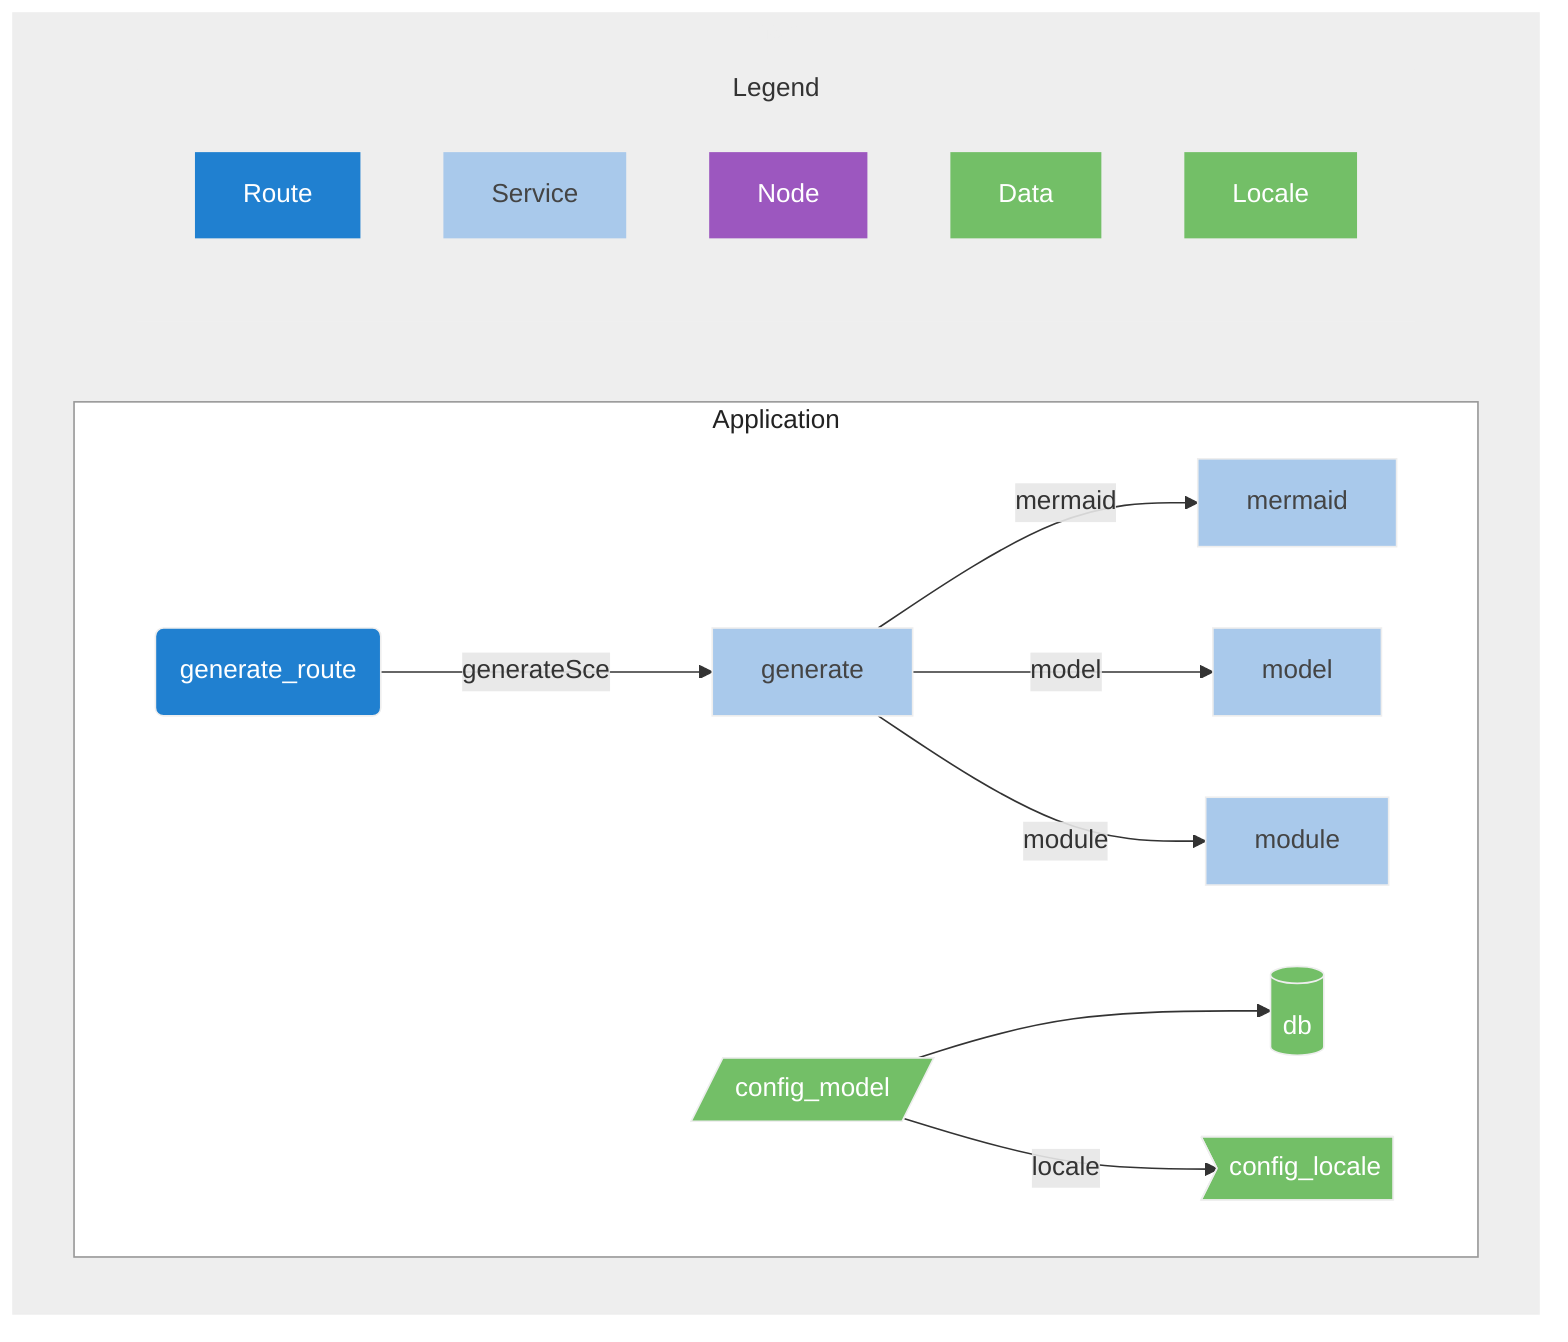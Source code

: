 graph LR;
subgraph main
    direction LR;

    subgraph Application
        direction LR;
        classDef nodeCls fill:#9C57BF,stroke:#eee,color:#fff
        classDef routeCls fill:#2080D0,stroke:#eee,color:#fff
        classDef nodCls fill:#9C57BF,stroke:#eee,color:#fff
        classDef serviceCls fill:#A9C9EB,stroke:#eee,color:#444
        classDef dataCls fill:#73BF67,stroke:#eee,color:#fff        
        classDef localeCls fill:#73BF67,stroke:#eee,color:#fff        
    generate_route("generate_route"):::routeCls
    generate_route -- generateSce -->generate;
    db[("db")]:::dataCls
    mermaid["mermaid"]:::serviceCls
    model["model"]:::serviceCls
    generate["generate"]:::serviceCls
    generate -- mermaid -->mermaid;
    generate -- model -->model;
    generate -- module -->module;
    module["module"]:::serviceCls
    config_locale>"config_locale"]:::localeCls
    config_model[/"config_model"/]:::dataCls
    config_model --> db;
    config_model -- locale -->config_locale;
end

    subgraph Legend
        Route:::routeCls
        Service:::serviceCls
        Node:::nodCls
        Data:::dataCls
        Locale:::localeCls
    end

end



style Application fill:#fff,stroke:#999,color:#222
style Legend fill:#eee,stroke:#eee,color:#333
style main fill:#eee,stroke:#eee,color:#eee